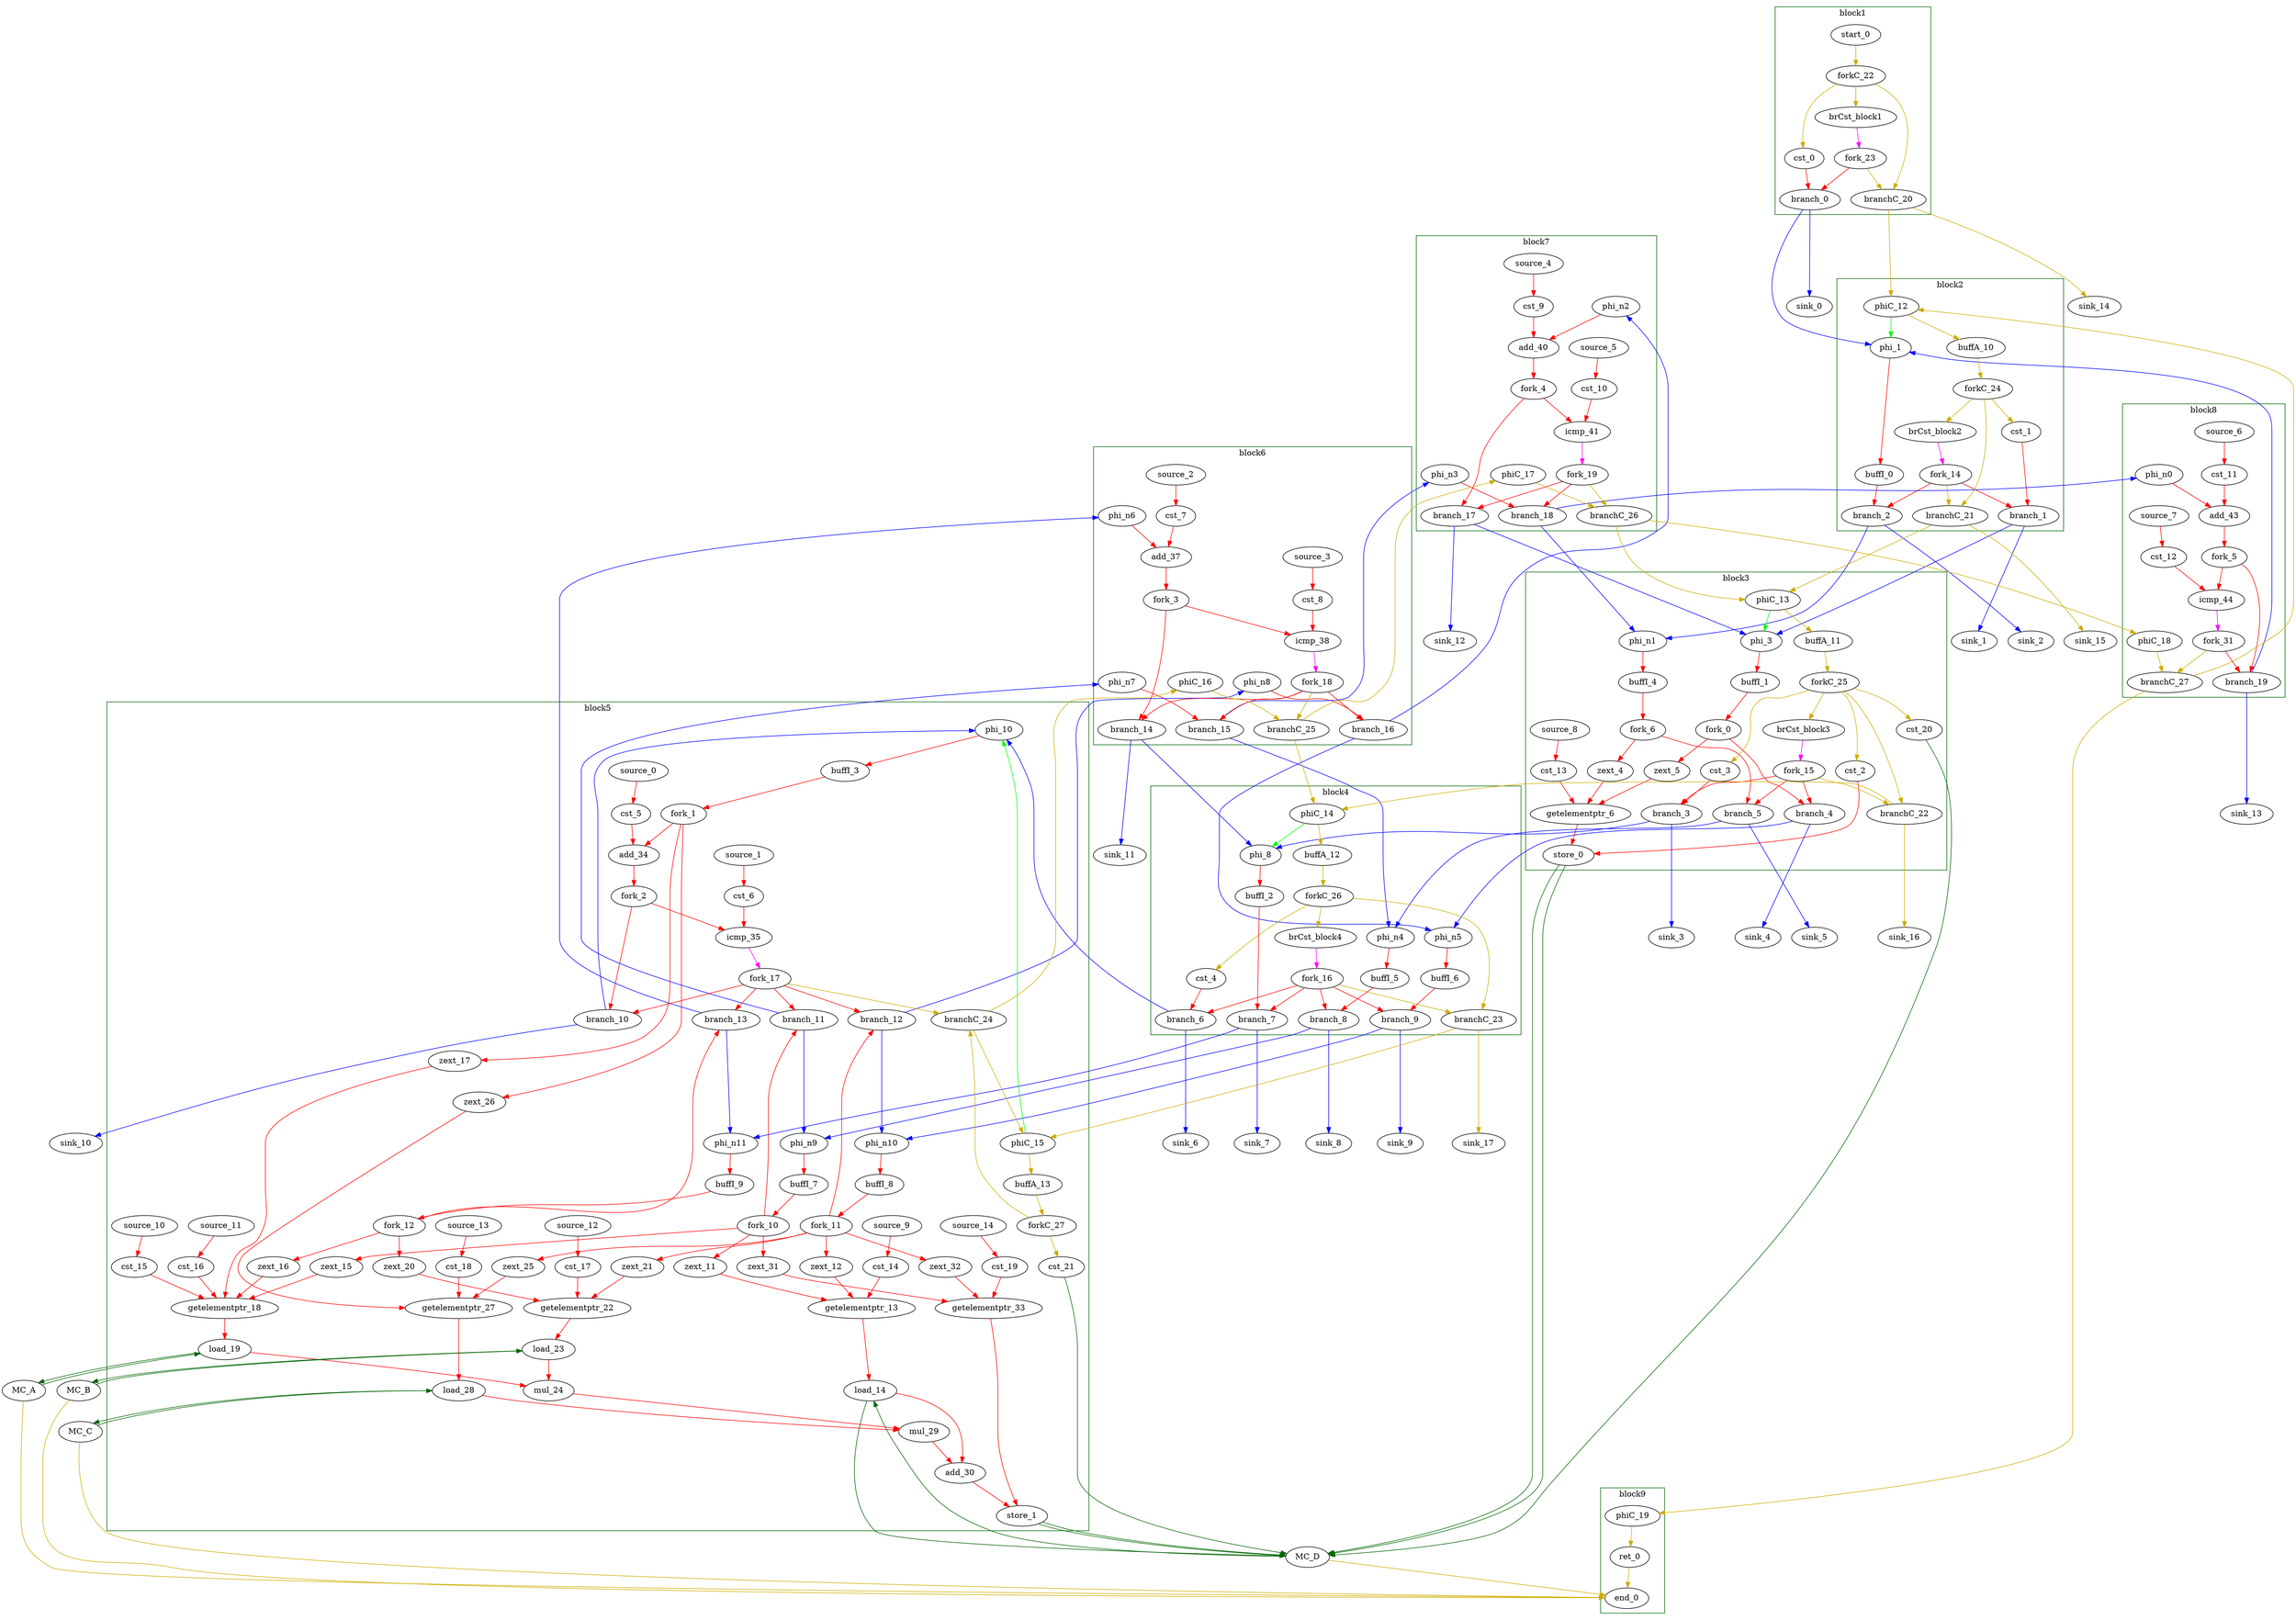 Digraph G {
	splines=spline;
//DHLS version: 0.1.1" [shape = "none" pos = "20,20!"]
		"brCst_block1" [type = "Constant", bbID= 1, in = "in1:1", out = "out1:1", value = "0x1"];
		"cst_0" [type = "Constant", bbID= 1, in = "in1:32", out = "out1:32", value = "0x00000000"];
		"phi_1" [type = "Mux", bbID= 2, in = "in1?:1 in2:32 in3:32 ", out = "out1:32", delay=1.397];
		"brCst_block2" [type = "Constant", bbID= 2, in = "in1:1", out = "out1:1", value = "0x1"];
		"cst_1" [type = "Constant", bbID= 2, in = "in1:32", out = "out1:32", value = "0x00000000"];
		"phi_3" [type = "Mux", bbID= 3, in = "in1?:1 in2:32 in3:32 ", out = "out1:32", delay=1.397];
		"zext_4" [type = "Operator", bbID= 3, op = "zext_op", in = "in1:32 ", out = "out1:32 ", delay=0.000, latency=0, II=1];
		"zext_5" [type = "Operator", bbID= 3, op = "zext_op", in = "in1:32 ", out = "out1:32 ", delay=0.000, latency=0, II=1];
		"getelementptr_6" [type = "Operator", bbID= 3, op = "getelementptr_op", in = "in1:32 in2:32 in3:32 ", out = "out1:32 ", constants=1, delay=3.792, latency=0, II=1];
		"cst_2" [type = "Constant", bbID= 3, in = "in1:32", out = "out1:32", value = "0x00000000"];
		"store_0" [type = "Operator", bbID= 3, op = "mc_store_op", bbID= 3, portId= 0, in = "in1:32 in2:32 ", out = "out1:32 out2:32", delay=0.672, latency=0, II=1];
		"brCst_block3" [type = "Constant", bbID= 3, in = "in1:1", out = "out1:1", value = "0x1"];
		"cst_3" [type = "Constant", bbID= 3, in = "in1:32", out = "out1:32", value = "0x00000000"];
		"phi_8" [type = "Mux", bbID= 4, in = "in1?:1 in2:32 in3:32 ", out = "out1:32", delay=1.397];
		"brCst_block4" [type = "Constant", bbID= 4, in = "in1:1", out = "out1:1", value = "0x1"];
		"cst_4" [type = "Constant", bbID= 4, in = "in1:32", out = "out1:32", value = "0x00000000"];
		"phi_10" [type = "Mux", bbID= 5, in = "in1?:1 in2:32 in3:32 ", out = "out1:32", delay=1.397];
		"zext_11" [type = "Operator", bbID= 5, op = "zext_op", in = "in1:32 ", out = "out1:32 ", delay=0.000, latency=0, II=1];
		"zext_12" [type = "Operator", bbID= 5, op = "zext_op", in = "in1:32 ", out = "out1:32 ", delay=0.000, latency=0, II=1];
		"getelementptr_13" [type = "Operator", bbID= 5, op = "getelementptr_op", in = "in1:32 in2:32 in3:32 ", out = "out1:32 ", constants=1, delay=3.792, latency=0, II=1];
		"load_14" [type = "Operator", bbID= 5, op = "mc_load_op", bbID= 5, portId= 0, in = "in1:32 in2:32", out = "out1:32 out2:32 ", delay=1.412, latency=2, II=1];
		"zext_15" [type = "Operator", bbID= 5, op = "zext_op", in = "in1:32 ", out = "out1:32 ", delay=0.000, latency=0, II=1];
		"zext_16" [type = "Operator", bbID= 5, op = "zext_op", in = "in1:32 ", out = "out1:32 ", delay=0.000, latency=0, II=1];
		"zext_17" [type = "Operator", bbID= 5, op = "zext_op", in = "in1:32 ", out = "out1:32 ", delay=0.000, latency=0, II=1];
		"getelementptr_18" [type = "Operator", bbID= 5, op = "getelementptr_op", in = "in1:32 in2:32 in3:32 in4:32 in5:32 ", out = "out1:32 ", constants=2, delay=3.792, latency=0, II=1];
		"load_19" [type = "Operator", bbID= 5, op = "mc_load_op", bbID= 5, portId= 0, in = "in1:32 in2:32", out = "out1:32 out2:32 ", delay=1.412, latency=2, II=1];
		"zext_20" [type = "Operator", bbID= 5, op = "zext_op", in = "in1:32 ", out = "out1:32 ", delay=0.000, latency=0, II=1];
		"zext_21" [type = "Operator", bbID= 5, op = "zext_op", in = "in1:32 ", out = "out1:32 ", delay=0.000, latency=0, II=1];
		"getelementptr_22" [type = "Operator", bbID= 5, op = "getelementptr_op", in = "in1:32 in2:32 in3:32 ", out = "out1:32 ", constants=1, delay=3.792, latency=0, II=1];
		"load_23" [type = "Operator", bbID= 5, op = "mc_load_op", bbID= 5, portId= 0, in = "in1:32 in2:32", out = "out1:32 out2:32 ", delay=1.412, latency=2, II=1];
		"mul_24" [type = "Operator", bbID= 5, op = "mul_op", in = "in1:32 in2:32 ", out = "out1:32 ", delay=0.000, latency=4, II=1];
		"zext_25" [type = "Operator", bbID= 5, op = "zext_op", in = "in1:32 ", out = "out1:32 ", delay=0.000, latency=0, II=1];
		"zext_26" [type = "Operator", bbID= 5, op = "zext_op", in = "in1:32 ", out = "out1:32 ", delay=0.000, latency=0, II=1];
		"getelementptr_27" [type = "Operator", bbID= 5, op = "getelementptr_op", in = "in1:32 in2:32 in3:32 ", out = "out1:32 ", constants=1, delay=3.792, latency=0, II=1];
		"load_28" [type = "Operator", bbID= 5, op = "mc_load_op", bbID= 5, portId= 0, in = "in1:32 in2:32", out = "out1:32 out2:32 ", delay=1.412, latency=2, II=1];
		"mul_29" [type = "Operator", bbID= 5, op = "mul_op", in = "in1:32 in2:32 ", out = "out1:32 ", delay=0.000, latency=4, II=1];
		"add_30" [type = "Operator", bbID= 5, op = "add_op", in = "in1:32 in2:32 ", out = "out1:32 ", delay=2.287, latency=0, II=1];
		"zext_31" [type = "Operator", bbID= 5, op = "zext_op", in = "in1:32 ", out = "out1:32 ", delay=0.000, latency=0, II=1];
		"zext_32" [type = "Operator", bbID= 5, op = "zext_op", in = "in1:32 ", out = "out1:32 ", delay=0.000, latency=0, II=1];
		"getelementptr_33" [type = "Operator", bbID= 5, op = "getelementptr_op", in = "in1:32 in2:32 in3:32 ", out = "out1:32 ", constants=1, delay=3.792, latency=0, II=1];
		"store_1" [type = "Operator", bbID= 5, op = "mc_store_op", bbID= 5, portId= 1, in = "in1:32 in2:32 ", out = "out1:32 out2:32", delay=0.672, latency=0, II=1];
		"cst_5" [type = "Constant", bbID= 5, in = "in1:32", out = "out1:32", value = "0x00000001"];
		"add_34" [type = "Operator", bbID= 5, op = "add_op", in = "in1:32 in2:32 ", out = "out1:32 ", delay=2.287, latency=0, II=1];
		"cst_6" [type = "Constant", bbID= 5, in = "in1:32", out = "out1:32", value = "0x00000100"];
		"icmp_35" [type = "Operator", bbID= 5, op = "icmp_ult_op", in = "in1:32 in2:32 ", out = "out1:1 ", delay=1.907, latency=0, II=1];
		"cst_7" [type = "Constant", bbID= 6, in = "in1:32", out = "out1:32", value = "0x00000001"];
		"add_37" [type = "Operator", bbID= 6, op = "add_op", in = "in1:32 in2:32 ", out = "out1:32 ", delay=2.287, latency=0, II=1];
		"cst_8" [type = "Constant", bbID= 6, in = "in1:32", out = "out1:32", value = "0x00000100"];
		"icmp_38" [type = "Operator", bbID= 6, op = "icmp_ult_op", in = "in1:32 in2:32 ", out = "out1:1 ", delay=1.907, latency=0, II=1];
		"cst_9" [type = "Constant", bbID= 7, in = "in1:32", out = "out1:32", value = "0x00000001"];
		"add_40" [type = "Operator", bbID= 7, op = "add_op", in = "in1:32 in2:32 ", out = "out1:32 ", delay=2.287, latency=0, II=1];
		"cst_10" [type = "Constant", bbID= 7, in = "in1:32", out = "out1:32", value = "0x00000100"];
		"icmp_41" [type = "Operator", bbID= 7, op = "icmp_ult_op", in = "in1:32 in2:32 ", out = "out1:1 ", delay=1.907, latency=0, II=1];
		"cst_11" [type = "Constant", bbID= 8, in = "in1:32", out = "out1:32", value = "0x00000001"];
		"add_43" [type = "Operator", bbID= 8, op = "add_op", in = "in1:32 in2:32 ", out = "out1:32 ", delay=2.287, latency=0, II=1];
		"cst_12" [type = "Constant", bbID= 8, in = "in1:32", out = "out1:32", value = "0x00000100"];
		"icmp_44" [type = "Operator", bbID= 8, op = "icmp_ult_op", in = "in1:32 in2:32 ", out = "out1:1 ", delay=1.907, latency=0, II=1];
		"ret_0" [type = "Operator", bbID= 9, op = "ret_op", in = "in1:0 ", out = "out1:0 ", delay=0.000, latency=0, II=1];
		"cst_13" [type = "Constant", bbID= 3, in = "in1:32", out = "out1:32", value = "0x00000100"];
		"cst_14" [type = "Constant", bbID= 5, in = "in1:32", out = "out1:32", value = "0x00000100"];
		"cst_15" [type = "Constant", bbID= 5, in = "in1:32", out = "out1:32", value = "0x00000100"];
		"cst_16" [type = "Constant", bbID= 5, in = "in1:32", out = "out1:32", value = "0x00000100"];
		"cst_17" [type = "Constant", bbID= 5, in = "in1:32", out = "out1:32", value = "0x00000100"];
		"cst_18" [type = "Constant", bbID= 5, in = "in1:32", out = "out1:32", value = "0x00000100"];
		"cst_19" [type = "Constant", bbID= 5, in = "in1:32", out = "out1:32", value = "0x00000100"];
		"phi_n0" [type = "Merge", bbID= 8, in = "in1:32 ", out = "out1:32", delay=0.000];
		"phi_n1" [type = "Merge", bbID= 3, in = "in1:32 in2:32 ", out = "out1:32", delay=1.397];
		"phi_n2" [type = "Merge", bbID= 7, in = "in1:32 ", out = "out1:32", delay=0.000];
		"phi_n3" [type = "Merge", bbID= 7, in = "in1:32 ", out = "out1:32", delay=0.000];
		"phi_n4" [type = "Merge", bbID= 4, in = "in1:32 in2:32 ", out = "out1:32", delay=1.397];
		"phi_n5" [type = "Merge", bbID= 4, in = "in1:32 in2:32 ", out = "out1:32", delay=1.397];
		"phi_n6" [type = "Merge", bbID= 6, in = "in1:32 ", out = "out1:32", delay=0.000];
		"phi_n7" [type = "Merge", bbID= 6, in = "in1:32 ", out = "out1:32", delay=0.000];
		"phi_n8" [type = "Merge", bbID= 6, in = "in1:32 ", out = "out1:32", delay=0.000];
		"phi_n9" [type = "Merge", bbID= 5, in = "in1:32 in2:32 ", out = "out1:32", delay=1.397];
		"phi_n10" [type = "Merge", bbID= 5, in = "in1:32 in2:32 ", out = "out1:32", delay=1.397];
		"phi_n11" [type = "Merge", bbID= 5, in = "in1:32 in2:32 ", out = "out1:32", delay=1.397];
		"fork_0" [type = "Fork", bbID= 3, in = "in1:32", out = "out1:32 out2:32 "];
		"fork_1" [type = "Fork", bbID= 5, in = "in1:32", out = "out1:32 out2:32 out3:32 "];
		"fork_2" [type = "Fork", bbID= 5, in = "in1:32", out = "out1:32 out2:32 "];
		"fork_3" [type = "Fork", bbID= 6, in = "in1:32", out = "out1:32 out2:32 "];
		"fork_4" [type = "Fork", bbID= 7, in = "in1:32", out = "out1:32 out2:32 "];
		"fork_5" [type = "Fork", bbID= 8, in = "in1:32", out = "out1:32 out2:32 "];
		"fork_6" [type = "Fork", bbID= 3, in = "in1:32", out = "out1:32 out2:32 "];
		"fork_10" [type = "Fork", bbID= 5, in = "in1:32", out = "out1:32 out2:32 out3:32 out4:32 "];
		"fork_11" [type = "Fork", bbID= 5, in = "in1:32", out = "out1:32 out2:32 out3:32 out4:32 out5:32 "];
		"fork_12" [type = "Fork", bbID= 5, in = "in1:32", out = "out1:32 out2:32 out3:32 "];
		"branch_0" [type = "Branch", bbID= 1,  in = "in1:32 in2?:1", out = "out1+:32 out2-:32"];
		"branch_1" [type = "Branch", bbID= 2,  in = "in1:32 in2?:1", out = "out1+:32 out2-:32"];
		"branch_2" [type = "Branch", bbID= 2,  in = "in1:32 in2?:1", out = "out1+:32 out2-:32"];
		"fork_14" [type = "Fork", bbID= 2, in = "in1:1", out = "out1:1 out2:1 out3:1 "];
		"branch_3" [type = "Branch", bbID= 3,  in = "in1:32 in2?:1", out = "out1+:32 out2-:32"];
		"branch_4" [type = "Branch", bbID= 3,  in = "in1:32 in2?:1", out = "out1+:32 out2-:32"];
		"branch_5" [type = "Branch", bbID= 3,  in = "in1:32 in2?:1", out = "out1+:32 out2-:32"];
		"fork_15" [type = "Fork", bbID= 3, in = "in1:1", out = "out1:1 out2:1 out3:1 out4:1 "];
		"branch_6" [type = "Branch", bbID= 4,  in = "in1:32 in2?:1", out = "out1+:32 out2-:32"];
		"branch_7" [type = "Branch", bbID= 4,  in = "in1:32 in2?:1", out = "out1+:32 out2-:32"];
		"branch_8" [type = "Branch", bbID= 4,  in = "in1:32 in2?:1", out = "out1+:32 out2-:32"];
		"branch_9" [type = "Branch", bbID= 4,  in = "in1:32 in2?:1", out = "out1+:32 out2-:32"];
		"fork_16" [type = "Fork", bbID= 4, in = "in1:1", out = "out1:1 out2:1 out3:1 out4:1 out5:1 "];
		"branch_10" [type = "Branch", bbID= 5,  in = "in1:32 in2?:1", out = "out1+:32 out2-:32"];
		"branch_11" [type = "Branch", bbID= 5,  in = "in1:32 in2?:1", out = "out1+:32 out2-:32"];
		"branch_12" [type = "Branch", bbID= 5,  in = "in1:32 in2?:1", out = "out1+:32 out2-:32"];
		"branch_13" [type = "Branch", bbID= 5,  in = "in1:32 in2?:1", out = "out1+:32 out2-:32"];
		"fork_17" [type = "Fork", bbID= 5, in = "in1:1", out = "out1:1 out2:1 out3:1 out4:1 out5:1 "];
		"branch_14" [type = "Branch", bbID= 6,  in = "in1:32 in2?:1", out = "out1+:32 out2-:32"];
		"branch_15" [type = "Branch", bbID= 6,  in = "in1:32 in2?:1", out = "out1+:32 out2-:32"];
		"branch_16" [type = "Branch", bbID= 6,  in = "in1:32 in2?:1", out = "out1+:32 out2-:32"];
		"fork_18" [type = "Fork", bbID= 6, in = "in1:1", out = "out1:1 out2:1 out3:1 out4:1 "];
		"branch_17" [type = "Branch", bbID= 7,  in = "in1:32 in2?:1", out = "out1+:32 out2-:32"];
		"branch_18" [type = "Branch", bbID= 7,  in = "in1:32 in2?:1", out = "out1+:32 out2-:32"];
		"fork_19" [type = "Fork", bbID= 7, in = "in1:1", out = "out1:1 out2:1 out3:1 "];
		"branch_19" [type = "Branch", bbID= 8,  in = "in1:32 in2?:1", out = "out1+:32 out2-:32"];
		"MC_D" [type = "MC", bbID= 0, in = "in1:32*c0 in2:32*c1 in3:32*s0a in4:32*s0d in5:32*l0a in6:32*s1a in7:32*s1d ", out = "out1:32*l0d out2:0*e ", memory = "D", bbcount = 2, ldcount = 1, stcount = 2];
		"cst_20" [type = "Constant", bbID= 3, in = "in1:32", out = "out1:32", value = "0x00000001"];
		"MC_A" [type = "MC", bbID= 0, in = "in1:32*l0a ", out = "out1:32*l0d out2:0*e ", memory = "A", bbcount = 0, ldcount = 1, stcount = 0];
		"MC_B" [type = "MC", bbID= 0, in = "in1:32*l0a ", out = "out1:32*l0d out2:0*e ", memory = "B", bbcount = 0, ldcount = 1, stcount = 0];
		"MC_C" [type = "MC", bbID= 0, in = "in1:32*l0a ", out = "out1:32*l0d out2:0*e ", memory = "C", bbcount = 0, ldcount = 1, stcount = 0];
		"cst_21" [type = "Constant", bbID= 5, in = "in1:32", out = "out1:32", value = "0x00000001"];
		"end_0" [type = "Exit", bbID= 0, in = "in1:0*e in2:0*e in3:0*e in4:0*e in5:0", out = "out1:0"];
		"start_0" [type = "Entry", control= "true", bbID= 1, in = "in1:0", out = "out1:0"];
		"forkC_22" [type = "Fork", bbID= 1, in = "in1:0", out = "out1:0 out2:0 out3:0 "];
		"branchC_20" [type = "Branch", bbID= 1,  in = "in1:0 in2?:1", out = "out1+:0 out2-:0"];
		"fork_23" [type = "Fork", bbID= 1, in = "in1:1", out = "out1:1 out2:1 "];
		"phiC_12" [type = "CntrlMerge", bbID= 2, in = "in1:0 in2:0 ", out = "out1:0 out2?:1", delay=0.000];
		"forkC_24" [type = "Fork", bbID= 2, in = "in1:0", out = "out1:0 out2:0 out3:0 "];
		"branchC_21" [type = "Branch", bbID= 2,  in = "in1:0 in2?:1", out = "out1+:0 out2-:0"];
		"phiC_13" [type = "CntrlMerge", bbID= 3, in = "in1:0 in2:0 ", out = "out1:0 out2?:1", delay=0.000];
		"forkC_25" [type = "Fork", bbID= 3, in = "in1:0", out = "out1:0 out2:0 out3:0 out4:0 out5:0 "];
		"branchC_22" [type = "Branch", bbID= 3,  in = "in1:0 in2?:1", out = "out1+:0 out2-:0"];
		"phiC_14" [type = "CntrlMerge", bbID= 4, in = "in1:0 in2:0 ", out = "out1:0 out2?:1", delay=0.000];
		"forkC_26" [type = "Fork", bbID= 4, in = "in1:0", out = "out1:0 out2:0 out3:0 "];
		"branchC_23" [type = "Branch", bbID= 4,  in = "in1:0 in2?:1", out = "out1+:0 out2-:0"];
		"phiC_15" [type = "CntrlMerge", bbID= 5, in = "in1:0 in2:0 ", out = "out1:0 out2?:1", delay=0.000];
		"forkC_27" [type = "Fork", bbID= 5, in = "in1:0", out = "out1:0 out2:0 "];
		"branchC_24" [type = "Branch", bbID= 5,  in = "in1:0 in2?:1", out = "out1+:0 out2-:0"];
		"phiC_16" [type = "Merge", bbID= 6, in = "in1:0 ", out = "out1:0", delay=0.000];
		"branchC_25" [type = "Branch", bbID= 6,  in = "in1:0 in2?:1", out = "out1+:0 out2-:0"];
		"phiC_17" [type = "Merge", bbID= 7, in = "in1:0 ", out = "out1:0", delay=0.000];
		"branchC_26" [type = "Branch", bbID= 7,  in = "in1:0 in2?:1", out = "out1+:0 out2-:0"];
		"phiC_18" [type = "Merge", bbID= 8, in = "in1:0 ", out = "out1:0", delay=0.000];
		"branchC_27" [type = "Branch", bbID= 8,  in = "in1:0 in2?:1", out = "out1+:0 out2-:0"];
		"fork_31" [type = "Fork", bbID= 8, in = "in1:1", out = "out1:1 out2:1 "];
		"phiC_19" [type = "Merge", bbID= 9, in = "in1:0 ", out = "out1:0", delay=0.000];
		"sink_0" [type = "Sink", bbID= 0, in = "in1:32"];
		"sink_1" [type = "Sink", bbID= 0, in = "in1:32"];
		"sink_2" [type = "Sink", bbID= 0, in = "in1:32"];
		"sink_3" [type = "Sink", bbID= 0, in = "in1:32"];
		"sink_4" [type = "Sink", bbID= 0, in = "in1:32"];
		"sink_5" [type = "Sink", bbID= 0, in = "in1:32"];
		"sink_6" [type = "Sink", bbID= 0, in = "in1:32"];
		"sink_7" [type = "Sink", bbID= 0, in = "in1:32"];
		"sink_8" [type = "Sink", bbID= 0, in = "in1:32"];
		"sink_9" [type = "Sink", bbID= 0, in = "in1:32"];
		"sink_10" [type = "Sink", bbID= 0, in = "in1:32"];
		"sink_11" [type = "Sink", bbID= 0, in = "in1:32"];
		"sink_12" [type = "Sink", bbID= 0, in = "in1:32"];
		"sink_13" [type = "Sink", bbID= 0, in = "in1:32"];
		"sink_14" [type = "Sink", bbID= 0, in = "in1:0"];
		"sink_15" [type = "Sink", bbID= 0, in = "in1:0"];
		"sink_16" [type = "Sink", bbID= 0, in = "in1:0"];
		"sink_17" [type = "Sink", bbID= 0, in = "in1:0"];
		"source_0" [type = "Source", bbID= 5, out = "out1:32"];
		"source_1" [type = "Source", bbID= 5, out = "out1:32"];
		"source_2" [type = "Source", bbID= 6, out = "out1:32"];
		"source_3" [type = "Source", bbID= 6, out = "out1:32"];
		"source_4" [type = "Source", bbID= 7, out = "out1:32"];
		"source_5" [type = "Source", bbID= 7, out = "out1:32"];
		"source_6" [type = "Source", bbID= 8, out = "out1:32"];
		"source_7" [type = "Source", bbID= 8, out = "out1:32"];
		"source_8" [type = "Source", bbID= 3, out = "out1:32"];
		"source_9" [type = "Source", bbID= 5, out = "out1:32"];
		"source_10" [type = "Source", bbID= 5, out = "out1:32"];
		"source_11" [type = "Source", bbID= 5, out = "out1:32"];
		"source_12" [type = "Source", bbID= 5, out = "out1:32"];
		"source_13" [type = "Source", bbID= 5, out = "out1:32"];
		"source_14" [type = "Source", bbID= 5, out = "out1:32"];
		"buffI_0" [type = "Buffer", bbID= 2, in = "in1:32", out = "out1:32"];
		"buffI_1" [type = "Buffer", bbID= 3, in = "in1:32", out = "out1:32"];
		"buffI_2" [type = "Buffer", bbID= 4, in = "in1:32", out = "out1:32"];
		"buffI_3" [type = "Buffer", bbID= 5, in = "in1:32", out = "out1:32"];
		"buffI_4" [type = "Buffer", bbID= 3, in = "in1:32", out = "out1:32"];
		"buffI_5" [type = "Buffer", bbID= 4, in = "in1:32", out = "out1:32"];
		"buffI_6" [type = "Buffer", bbID= 4, in = "in1:32", out = "out1:32"];
		"buffI_7" [type = "Buffer", bbID= 5, in = "in1:32", out = "out1:32"];
		"buffI_8" [type = "Buffer", bbID= 5, in = "in1:32", out = "out1:32"];
		"buffI_9" [type = "Buffer", bbID= 5, in = "in1:32", out = "out1:32"];
		"buffA_10" [type = "Buffer", bbID= 2, in = "in1:0", out = "out1:0"];
		"buffA_11" [type = "Buffer", bbID= 3, in = "in1:0", out = "out1:0"];
		"buffA_12" [type = "Buffer", bbID= 4, in = "in1:0", out = "out1:0"];
		"buffA_13" [type = "Buffer", bbID= 5, in = "in1:0", out = "out1:0"];
		"store_0" -> "MC_D" [color = "darkgreen", mem_address = "true", from = "out2", to = "in3"];
		"store_0" -> "MC_D" [color = "darkgreen", mem_address = "false", from = "out1", to = "in4"];
		"load_14" -> "MC_D" [color = "darkgreen", mem_address = "true", from = "out2", to = "in5"];
		"MC_D" -> "load_14" [color = "darkgreen", mem_address = "false", from = "out1", to = "in1"];
		"load_19" -> "MC_A" [color = "darkgreen", mem_address = "true", from = "out2", to = "in1"];
		"MC_A" -> "load_19" [color = "darkgreen", mem_address = "false", from = "out1", to = "in1"];
		"load_23" -> "MC_B" [color = "darkgreen", mem_address = "true", from = "out2", to = "in1"];
		"MC_B" -> "load_23" [color = "darkgreen", mem_address = "false", from = "out1", to = "in1"];
		"load_28" -> "MC_C" [color = "darkgreen", mem_address = "true", from = "out2", to = "in1"];
		"MC_C" -> "load_28" [color = "darkgreen", mem_address = "false", from = "out1", to = "in1"];
		"store_1" -> "MC_D" [color = "darkgreen", mem_address = "true", from = "out2", to = "in6"];
		"store_1" -> "MC_D" [color = "darkgreen", mem_address = "false", from = "out1", to = "in7"];
		"cst_20" -> "MC_D" [color = "darkgreen", from = "out1", to = "in1"];
		"cst_21" -> "MC_D" [color = "darkgreen", from = "out1", to = "in2"];
		"MC_D" -> "end_0" [color = "gold3", from = "out2", to = "in1"];
		"MC_A" -> "end_0" [color = "gold3", from = "out2", to = "in2"];
		"MC_B" -> "end_0" [color = "gold3", from = "out2", to = "in3"];
		"MC_C" -> "end_0" [color = "gold3", from = "out2", to = "in4"];
	subgraph cluster_0 {
	color = "darkgreen";
		label = "block1";
		"brCst_block1" -> "fork_23" [color = "magenta", from = "out1", to = "in1"];
		"cst_0" -> "branch_0" [color = "red", from = "out1", to = "in1"];
		"start_0" -> "forkC_22" [color = "gold3", from = "out1", to = "in1"];
		"forkC_22" -> "cst_0" [color = "gold3", from = "out1", to = "in1"];
		"forkC_22" -> "branchC_20" [color = "gold3", from = "out2", to = "in1"];
		"forkC_22" -> "brCst_block1" [color = "gold3", from = "out3", to = "in1"];
		"fork_23" -> "branch_0" [color = "red", from = "out1", to = "in2"];
		"fork_23" -> "branchC_20" [color = "gold3", from = "out2", to = "in2"];
	}
		"branch_0" -> "phi_1" [color = "blue", minlen = 3, from = "out1", to = "in2"];
		"branch_0" -> "sink_0" [color = "blue", minlen = 3, from = "out2", to = "in1"];
		"branchC_20" -> "phiC_12" [color = "gold3", minlen = 3, from = "out1", to = "in1"];
		"branchC_20" -> "sink_14" [color = "gold3", minlen = 3, from = "out2", to = "in1"];
	subgraph cluster_1 {
	color = "darkgreen";
		label = "block2";
		"phi_1" -> "buffI_0" [color = "red", from = "out1", to = "in1"];
		"brCst_block2" -> "fork_14" [color = "magenta", from = "out1", to = "in1"];
		"cst_1" -> "branch_1" [color = "red", from = "out1", to = "in1"];
		"fork_14" -> "branch_2" [color = "red", from = "out1", to = "in2"];
		"fork_14" -> "branch_1" [color = "red", from = "out2", to = "in2"];
		"fork_14" -> "branchC_21" [color = "gold3", from = "out3", to = "in2"];
		"phiC_12" -> "phi_1" [color = "green", from = "out2", to = "in1"];
		"phiC_12" -> "buffA_10" [color = "gold3", from = "out1", to = "in1"];
		"forkC_24" -> "cst_1" [color = "gold3", from = "out1", to = "in1"];
		"forkC_24" -> "branchC_21" [color = "gold3", from = "out2", to = "in1"];
		"forkC_24" -> "brCst_block2" [color = "gold3", from = "out3", to = "in1"];
		"buffI_0" -> "branch_2" [color = "red", from = "out1", to = "in1"];
		"buffA_10" -> "forkC_24" [color = "gold3", from = "out1", to = "in1"];
	}
		"branch_1" -> "phi_3" [color = "blue", minlen = 3, from = "out1", to = "in2"];
		"branch_1" -> "sink_1" [color = "blue", minlen = 3, from = "out2", to = "in1"];
		"branch_2" -> "phi_n1" [color = "blue", minlen = 3, from = "out1", to = "in1"];
		"branch_2" -> "sink_2" [color = "blue", minlen = 3, from = "out2", to = "in1"];
		"branchC_21" -> "phiC_13" [color = "gold3", minlen = 3, from = "out1", to = "in1"];
		"branchC_21" -> "sink_15" [color = "gold3", minlen = 3, from = "out2", to = "in1"];
	subgraph cluster_2 {
	color = "darkgreen";
		label = "block3";
		"phi_3" -> "buffI_1" [color = "red", from = "out1", to = "in1"];
		"zext_4" -> "getelementptr_6" [color = "red", from = "out1", to = "in1"];
		"zext_5" -> "getelementptr_6" [color = "red", from = "out1", to = "in2"];
		"getelementptr_6" -> "store_0" [color = "red", from = "out1", to = "in2"];
		"cst_2" -> "store_0" [color = "red", from = "out1", to = "in1"];
		"brCst_block3" -> "fork_15" [color = "magenta", from = "out1", to = "in1"];
		"cst_3" -> "branch_3" [color = "red", from = "out1", to = "in1"];
		"cst_13" -> "getelementptr_6" [color = "red", from = "out1", to = "in3"];
		"phi_n1" -> "buffI_4" [color = "red", from = "out1", to = "in1"];
		"fork_0" -> "zext_5" [color = "red", from = "out1", to = "in1"];
		"fork_0" -> "branch_4" [color = "red", from = "out2", to = "in1"];
		"fork_6" -> "zext_4" [color = "red", from = "out1", to = "in1"];
		"fork_6" -> "branch_5" [color = "red", from = "out2", to = "in1"];
		"fork_15" -> "branch_5" [color = "red", from = "out1", to = "in2"];
		"fork_15" -> "branch_4" [color = "red", from = "out2", to = "in2"];
		"fork_15" -> "branch_3" [color = "red", from = "out3", to = "in2"];
		"fork_15" -> "branchC_22" [color = "gold3", from = "out4", to = "in2"];
		"phiC_13" -> "phi_3" [color = "green", from = "out2", to = "in1"];
		"phiC_13" -> "buffA_11" [color = "gold3", from = "out1", to = "in1"];
		"forkC_25" -> "cst_2" [color = "gold3", from = "out1", to = "in1"];
		"forkC_25" -> "cst_3" [color = "gold3", from = "out2", to = "in1"];
		"forkC_25" -> "cst_20" [color = "gold3", from = "out3", to = "in1"];
		"forkC_25" -> "branchC_22" [color = "gold3", from = "out4", to = "in1"];
		"forkC_25" -> "brCst_block3" [color = "gold3", from = "out5", to = "in1"];
		"source_8" -> "cst_13" [color = "red", from = "out1", to = "in1"];
		"buffI_1" -> "fork_0" [color = "red", from = "out1", to = "in1"];
		"buffI_4" -> "fork_6" [color = "red", from = "out1", to = "in1"];
		"buffA_11" -> "forkC_25" [color = "gold3", from = "out1", to = "in1"];
	}
		"branch_3" -> "phi_8" [color = "blue", minlen = 3, from = "out1", to = "in2"];
		"branch_3" -> "sink_3" [color = "blue", minlen = 3, from = "out2", to = "in1"];
		"branch_4" -> "phi_n5" [color = "blue", minlen = 3, from = "out1", to = "in1"];
		"branch_4" -> "sink_4" [color = "blue", minlen = 3, from = "out2", to = "in1"];
		"branch_5" -> "phi_n4" [color = "blue", minlen = 3, from = "out1", to = "in1"];
		"branch_5" -> "sink_5" [color = "blue", minlen = 3, from = "out2", to = "in1"];
		"branchC_22" -> "phiC_14" [color = "gold3", minlen = 3, from = "out1", to = "in1"];
		"branchC_22" -> "sink_16" [color = "gold3", minlen = 3, from = "out2", to = "in1"];
	subgraph cluster_3 {
	color = "darkgreen";
		label = "block4";
		"phi_8" -> "buffI_2" [color = "red", from = "out1", to = "in1"];
		"brCst_block4" -> "fork_16" [color = "magenta", from = "out1", to = "in1"];
		"cst_4" -> "branch_6" [color = "red", from = "out1", to = "in1"];
		"phi_n4" -> "buffI_5" [color = "red", from = "out1", to = "in1"];
		"phi_n5" -> "buffI_6" [color = "red", from = "out1", to = "in1"];
		"fork_16" -> "branch_9" [color = "red", from = "out1", to = "in2"];
		"fork_16" -> "branch_8" [color = "red", from = "out2", to = "in2"];
		"fork_16" -> "branch_7" [color = "red", from = "out3", to = "in2"];
		"fork_16" -> "branch_6" [color = "red", from = "out4", to = "in2"];
		"fork_16" -> "branchC_23" [color = "gold3", from = "out5", to = "in2"];
		"phiC_14" -> "phi_8" [color = "green", from = "out2", to = "in1"];
		"phiC_14" -> "buffA_12" [color = "gold3", from = "out1", to = "in1"];
		"forkC_26" -> "cst_4" [color = "gold3", from = "out1", to = "in1"];
		"forkC_26" -> "branchC_23" [color = "gold3", from = "out2", to = "in1"];
		"forkC_26" -> "brCst_block4" [color = "gold3", from = "out3", to = "in1"];
		"buffI_2" -> "branch_7" [color = "red", from = "out1", to = "in1"];
		"buffI_5" -> "branch_8" [color = "red", from = "out1", to = "in1"];
		"buffI_6" -> "branch_9" [color = "red", from = "out1", to = "in1"];
		"buffA_12" -> "forkC_26" [color = "gold3", from = "out1", to = "in1"];
	}
		"branch_6" -> "phi_10" [color = "blue", minlen = 3, from = "out1", to = "in2"];
		"branch_6" -> "sink_6" [color = "blue", minlen = 3, from = "out2", to = "in1"];
		"branch_7" -> "phi_n11" [color = "blue", minlen = 3, from = "out1", to = "in1"];
		"branch_7" -> "sink_7" [color = "blue", minlen = 3, from = "out2", to = "in1"];
		"branch_8" -> "phi_n9" [color = "blue", minlen = 3, from = "out1", to = "in1"];
		"branch_8" -> "sink_8" [color = "blue", minlen = 3, from = "out2", to = "in1"];
		"branch_9" -> "phi_n10" [color = "blue", minlen = 3, from = "out1", to = "in1"];
		"branch_9" -> "sink_9" [color = "blue", minlen = 3, from = "out2", to = "in1"];
		"branchC_23" -> "phiC_15" [color = "gold3", minlen = 3, from = "out1", to = "in1"];
		"branchC_23" -> "sink_17" [color = "gold3", minlen = 3, from = "out2", to = "in1"];
	subgraph cluster_4 {
	color = "darkgreen";
		label = "block5";
		"phi_10" -> "buffI_3" [color = "red", from = "out1", to = "in1"];
		"zext_11" -> "getelementptr_13" [color = "red", from = "out1", to = "in1"];
		"zext_12" -> "getelementptr_13" [color = "red", from = "out1", to = "in2"];
		"getelementptr_13" -> "load_14" [color = "red", from = "out1", to = "in2"];
		"load_14" -> "add_30" [color = "red", from = "out1", to = "in1"];
		"zext_15" -> "getelementptr_18" [color = "red", from = "out1", to = "in1"];
		"zext_16" -> "getelementptr_18" [color = "red", from = "out1", to = "in2"];
		"zext_17" -> "getelementptr_18" [color = "red", from = "out1", to = "in3"];
		"getelementptr_18" -> "load_19" [color = "red", from = "out1", to = "in2"];
		"load_19" -> "mul_24" [color = "red", from = "out1", to = "in1"];
		"zext_20" -> "getelementptr_22" [color = "red", from = "out1", to = "in1"];
		"zext_21" -> "getelementptr_22" [color = "red", from = "out1", to = "in2"];
		"getelementptr_22" -> "load_23" [color = "red", from = "out1", to = "in2"];
		"load_23" -> "mul_24" [color = "red", from = "out1", to = "in2"];
		"mul_24" -> "mul_29" [color = "red", from = "out1", to = "in1"];
		"zext_25" -> "getelementptr_27" [color = "red", from = "out1", to = "in1"];
		"zext_26" -> "getelementptr_27" [color = "red", from = "out1", to = "in2"];
		"getelementptr_27" -> "load_28" [color = "red", from = "out1", to = "in2"];
		"load_28" -> "mul_29" [color = "red", from = "out1", to = "in2"];
		"mul_29" -> "add_30" [color = "red", from = "out1", to = "in2"];
		"add_30" -> "store_1" [color = "red", from = "out1", to = "in1"];
		"zext_31" -> "getelementptr_33" [color = "red", from = "out1", to = "in1"];
		"zext_32" -> "getelementptr_33" [color = "red", from = "out1", to = "in2"];
		"getelementptr_33" -> "store_1" [color = "red", from = "out1", to = "in2"];
		"cst_5" -> "add_34" [color = "red", from = "out1", to = "in2"];
		"add_34" -> "fork_2" [color = "red", from = "out1", to = "in1"];
		"cst_6" -> "icmp_35" [color = "red", from = "out1", to = "in2"];
		"icmp_35" -> "fork_17" [color = "magenta", from = "out1", to = "in1"];
		"cst_14" -> "getelementptr_13" [color = "red", from = "out1", to = "in3"];
		"cst_15" -> "getelementptr_18" [color = "red", from = "out1", to = "in4"];
		"cst_16" -> "getelementptr_18" [color = "red", from = "out1", to = "in5"];
		"cst_17" -> "getelementptr_22" [color = "red", from = "out1", to = "in3"];
		"cst_18" -> "getelementptr_27" [color = "red", from = "out1", to = "in3"];
		"cst_19" -> "getelementptr_33" [color = "red", from = "out1", to = "in3"];
		"phi_n9" -> "buffI_7" [color = "red", from = "out1", to = "in1"];
		"phi_n10" -> "buffI_8" [color = "red", from = "out1", to = "in1"];
		"phi_n11" -> "buffI_9" [color = "red", from = "out1", to = "in1"];
		"fork_1" -> "zext_17" [color = "red", from = "out1", to = "in1"];
		"fork_1" -> "zext_26" [color = "red", from = "out2", to = "in1"];
		"fork_1" -> "add_34" [color = "red", from = "out3", to = "in1"];
		"fork_2" -> "icmp_35" [color = "red", from = "out1", to = "in1"];
		"fork_2" -> "branch_10" [color = "red", from = "out2", to = "in1"];
		"fork_10" -> "zext_11" [color = "red", from = "out1", to = "in1"];
		"fork_10" -> "zext_15" [color = "red", from = "out2", to = "in1"];
		"fork_10" -> "zext_31" [color = "red", from = "out3", to = "in1"];
		"fork_10" -> "branch_11" [color = "red", from = "out4", to = "in1"];
		"fork_11" -> "zext_12" [color = "red", from = "out1", to = "in1"];
		"fork_11" -> "zext_21" [color = "red", from = "out2", to = "in1"];
		"fork_11" -> "zext_25" [color = "red", from = "out3", to = "in1"];
		"fork_11" -> "zext_32" [color = "red", from = "out4", to = "in1"];
		"fork_11" -> "branch_12" [color = "red", from = "out5", to = "in1"];
		"fork_12" -> "zext_16" [color = "red", from = "out1", to = "in1"];
		"fork_12" -> "zext_20" [color = "red", from = "out2", to = "in1"];
		"fork_12" -> "branch_13" [color = "red", from = "out3", to = "in1"];
		"fork_17" -> "branch_13" [color = "red", from = "out1", to = "in2"];
		"fork_17" -> "branch_12" [color = "red", from = "out2", to = "in2"];
		"fork_17" -> "branch_11" [color = "red", from = "out3", to = "in2"];
		"fork_17" -> "branch_10" [color = "red", from = "out4", to = "in2"];
		"fork_17" -> "branchC_24" [color = "gold3", from = "out5", to = "in2"];
		"phiC_15" -> "phi_10" [color = "green", from = "out2", to = "in1"];
		"phiC_15" -> "buffA_13" [color = "gold3", from = "out1", to = "in1"];
		"forkC_27" -> "cst_21" [color = "gold3", from = "out1", to = "in1"];
		"forkC_27" -> "branchC_24" [color = "gold3", from = "out2", to = "in1"];
		"source_0" -> "cst_5" [color = "red", from = "out1", to = "in1"];
		"source_1" -> "cst_6" [color = "red", from = "out1", to = "in1"];
		"source_9" -> "cst_14" [color = "red", from = "out1", to = "in1"];
		"source_10" -> "cst_15" [color = "red", from = "out1", to = "in1"];
		"source_11" -> "cst_16" [color = "red", from = "out1", to = "in1"];
		"source_12" -> "cst_17" [color = "red", from = "out1", to = "in1"];
		"source_13" -> "cst_18" [color = "red", from = "out1", to = "in1"];
		"source_14" -> "cst_19" [color = "red", from = "out1", to = "in1"];
		"buffI_3" -> "fork_1" [color = "red", from = "out1", to = "in1"];
		"buffI_7" -> "fork_10" [color = "red", from = "out1", to = "in1"];
		"buffI_8" -> "fork_11" [color = "red", from = "out1", to = "in1"];
		"buffI_9" -> "fork_12" [color = "red", from = "out1", to = "in1"];
		"buffA_13" -> "forkC_27" [color = "gold3", from = "out1", to = "in1"];
	}
		"branch_10" -> "phi_10" [color = "blue", minlen = 3, from = "out1", to = "in3"];
		"branch_10" -> "sink_10" [color = "blue", minlen = 3, from = "out2", to = "in1"];
		"branch_11" -> "phi_n9" [color = "blue", minlen = 3, from = "out1", to = "in2"];
		"branch_11" -> "phi_n7" [color = "blue", minlen = 3, from = "out2", to = "in1"];
		"branch_12" -> "phi_n10" [color = "blue", minlen = 3, from = "out1", to = "in2"];
		"branch_12" -> "phi_n8" [color = "blue", minlen = 3, from = "out2", to = "in1"];
		"branch_13" -> "phi_n11" [color = "blue", minlen = 3, from = "out1", to = "in2"];
		"branch_13" -> "phi_n6" [color = "blue", minlen = 3, from = "out2", to = "in1"];
		"branchC_24" -> "phiC_15" [color = "gold3", minlen = 3, from = "out1", to = "in2"];
		"branchC_24" -> "phiC_16" [color = "gold3", minlen = 3, from = "out2", to = "in1"];
	subgraph cluster_5 {
	color = "darkgreen";
		label = "block6";
		"cst_7" -> "add_37" [color = "red", from = "out1", to = "in2"];
		"add_37" -> "fork_3" [color = "red", from = "out1", to = "in1"];
		"cst_8" -> "icmp_38" [color = "red", from = "out1", to = "in2"];
		"icmp_38" -> "fork_18" [color = "magenta", from = "out1", to = "in1"];
		"phi_n6" -> "add_37" [color = "red", from = "out1", to = "in1"];
		"phi_n7" -> "branch_15" [color = "red", from = "out1", to = "in1"];
		"phi_n8" -> "branch_16" [color = "red", from = "out1", to = "in1"];
		"fork_3" -> "icmp_38" [color = "red", from = "out1", to = "in1"];
		"fork_3" -> "branch_14" [color = "red", from = "out2", to = "in1"];
		"fork_18" -> "branch_16" [color = "red", from = "out1", to = "in2"];
		"fork_18" -> "branch_15" [color = "red", from = "out2", to = "in2"];
		"fork_18" -> "branch_14" [color = "red", from = "out3", to = "in2"];
		"fork_18" -> "branchC_25" [color = "gold3", from = "out4", to = "in2"];
		"phiC_16" -> "branchC_25" [color = "gold3", from = "out1", to = "in1"];
		"source_2" -> "cst_7" [color = "red", from = "out1", to = "in1"];
		"source_3" -> "cst_8" [color = "red", from = "out1", to = "in1"];
	}
		"branch_14" -> "phi_8" [color = "blue", minlen = 3, from = "out1", to = "in3"];
		"branch_14" -> "sink_11" [color = "blue", minlen = 3, from = "out2", to = "in1"];
		"branch_15" -> "phi_n4" [color = "blue", minlen = 3, from = "out1", to = "in2"];
		"branch_15" -> "phi_n3" [color = "blue", minlen = 3, from = "out2", to = "in1"];
		"branch_16" -> "phi_n5" [color = "blue", minlen = 3, from = "out1", to = "in2"];
		"branch_16" -> "phi_n2" [color = "blue", minlen = 3, from = "out2", to = "in1"];
		"branchC_25" -> "phiC_14" [color = "gold3", minlen = 3, from = "out1", to = "in2"];
		"branchC_25" -> "phiC_17" [color = "gold3", minlen = 3, from = "out2", to = "in1"];
	subgraph cluster_6 {
	color = "darkgreen";
		label = "block7";
		"cst_9" -> "add_40" [color = "red", from = "out1", to = "in2"];
		"add_40" -> "fork_4" [color = "red", from = "out1", to = "in1"];
		"cst_10" -> "icmp_41" [color = "red", from = "out1", to = "in2"];
		"icmp_41" -> "fork_19" [color = "magenta", from = "out1", to = "in1"];
		"phi_n2" -> "add_40" [color = "red", from = "out1", to = "in1"];
		"phi_n3" -> "branch_18" [color = "red", from = "out1", to = "in1"];
		"fork_4" -> "icmp_41" [color = "red", from = "out1", to = "in1"];
		"fork_4" -> "branch_17" [color = "red", from = "out2", to = "in1"];
		"fork_19" -> "branch_18" [color = "red", from = "out1", to = "in2"];
		"fork_19" -> "branch_17" [color = "red", from = "out2", to = "in2"];
		"fork_19" -> "branchC_26" [color = "gold3", from = "out3", to = "in2"];
		"phiC_17" -> "branchC_26" [color = "gold3", from = "out1", to = "in1"];
		"source_4" -> "cst_9" [color = "red", from = "out1", to = "in1"];
		"source_5" -> "cst_10" [color = "red", from = "out1", to = "in1"];
	}
		"branch_17" -> "phi_3" [color = "blue", minlen = 3, from = "out1", to = "in3"];
		"branch_17" -> "sink_12" [color = "blue", minlen = 3, from = "out2", to = "in1"];
		"branch_18" -> "phi_n1" [color = "blue", minlen = 3, from = "out1", to = "in2"];
		"branch_18" -> "phi_n0" [color = "blue", minlen = 3, from = "out2", to = "in1"];
		"branchC_26" -> "phiC_13" [color = "gold3", minlen = 3, from = "out1", to = "in2"];
		"branchC_26" -> "phiC_18" [color = "gold3", minlen = 3, from = "out2", to = "in1"];
	subgraph cluster_7 {
	color = "darkgreen";
		label = "block8";
		"cst_11" -> "add_43" [color = "red", from = "out1", to = "in2"];
		"add_43" -> "fork_5" [color = "red", from = "out1", to = "in1"];
		"cst_12" -> "icmp_44" [color = "red", from = "out1", to = "in2"];
		"icmp_44" -> "fork_31" [color = "magenta", from = "out1", to = "in1"];
		"phi_n0" -> "add_43" [color = "red", from = "out1", to = "in1"];
		"fork_5" -> "icmp_44" [color = "red", from = "out1", to = "in1"];
		"fork_5" -> "branch_19" [color = "red", from = "out2", to = "in1"];
		"phiC_18" -> "branchC_27" [color = "gold3", from = "out1", to = "in1"];
		"fork_31" -> "branch_19" [color = "red", from = "out1", to = "in2"];
		"fork_31" -> "branchC_27" [color = "gold3", from = "out2", to = "in2"];
		"source_6" -> "cst_11" [color = "red", from = "out1", to = "in1"];
		"source_7" -> "cst_12" [color = "red", from = "out1", to = "in1"];
	}
		"branch_19" -> "phi_1" [color = "blue", minlen = 3, from = "out1", to = "in3"];
		"branch_19" -> "sink_13" [color = "blue", minlen = 3, from = "out2", to = "in1"];
		"branchC_27" -> "phiC_12" [color = "gold3", minlen = 3, from = "out1", to = "in2"];
		"branchC_27" -> "phiC_19" [color = "gold3", minlen = 3, from = "out2", to = "in1"];
	subgraph cluster_8 {
	color = "darkgreen";
		label = "block9";
		"ret_0" -> "end_0" [color = "gold3", from = "out1", to = "in5"];
		"phiC_19" -> "ret_0" [color = "gold3", from = "out1", to = "in1"];
	}
}